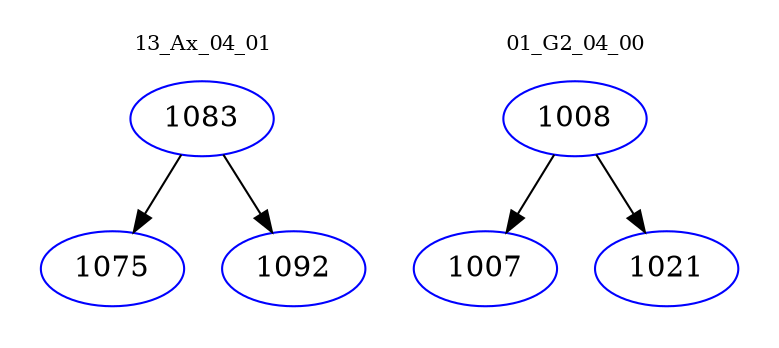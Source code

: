 digraph{
subgraph cluster_0 {
color = white
label = "13_Ax_04_01";
fontsize=10;
T0_1083 [label="1083", color="blue"]
T0_1083 -> T0_1075 [color="black"]
T0_1075 [label="1075", color="blue"]
T0_1083 -> T0_1092 [color="black"]
T0_1092 [label="1092", color="blue"]
}
subgraph cluster_1 {
color = white
label = "01_G2_04_00";
fontsize=10;
T1_1008 [label="1008", color="blue"]
T1_1008 -> T1_1007 [color="black"]
T1_1007 [label="1007", color="blue"]
T1_1008 -> T1_1021 [color="black"]
T1_1021 [label="1021", color="blue"]
}
}
